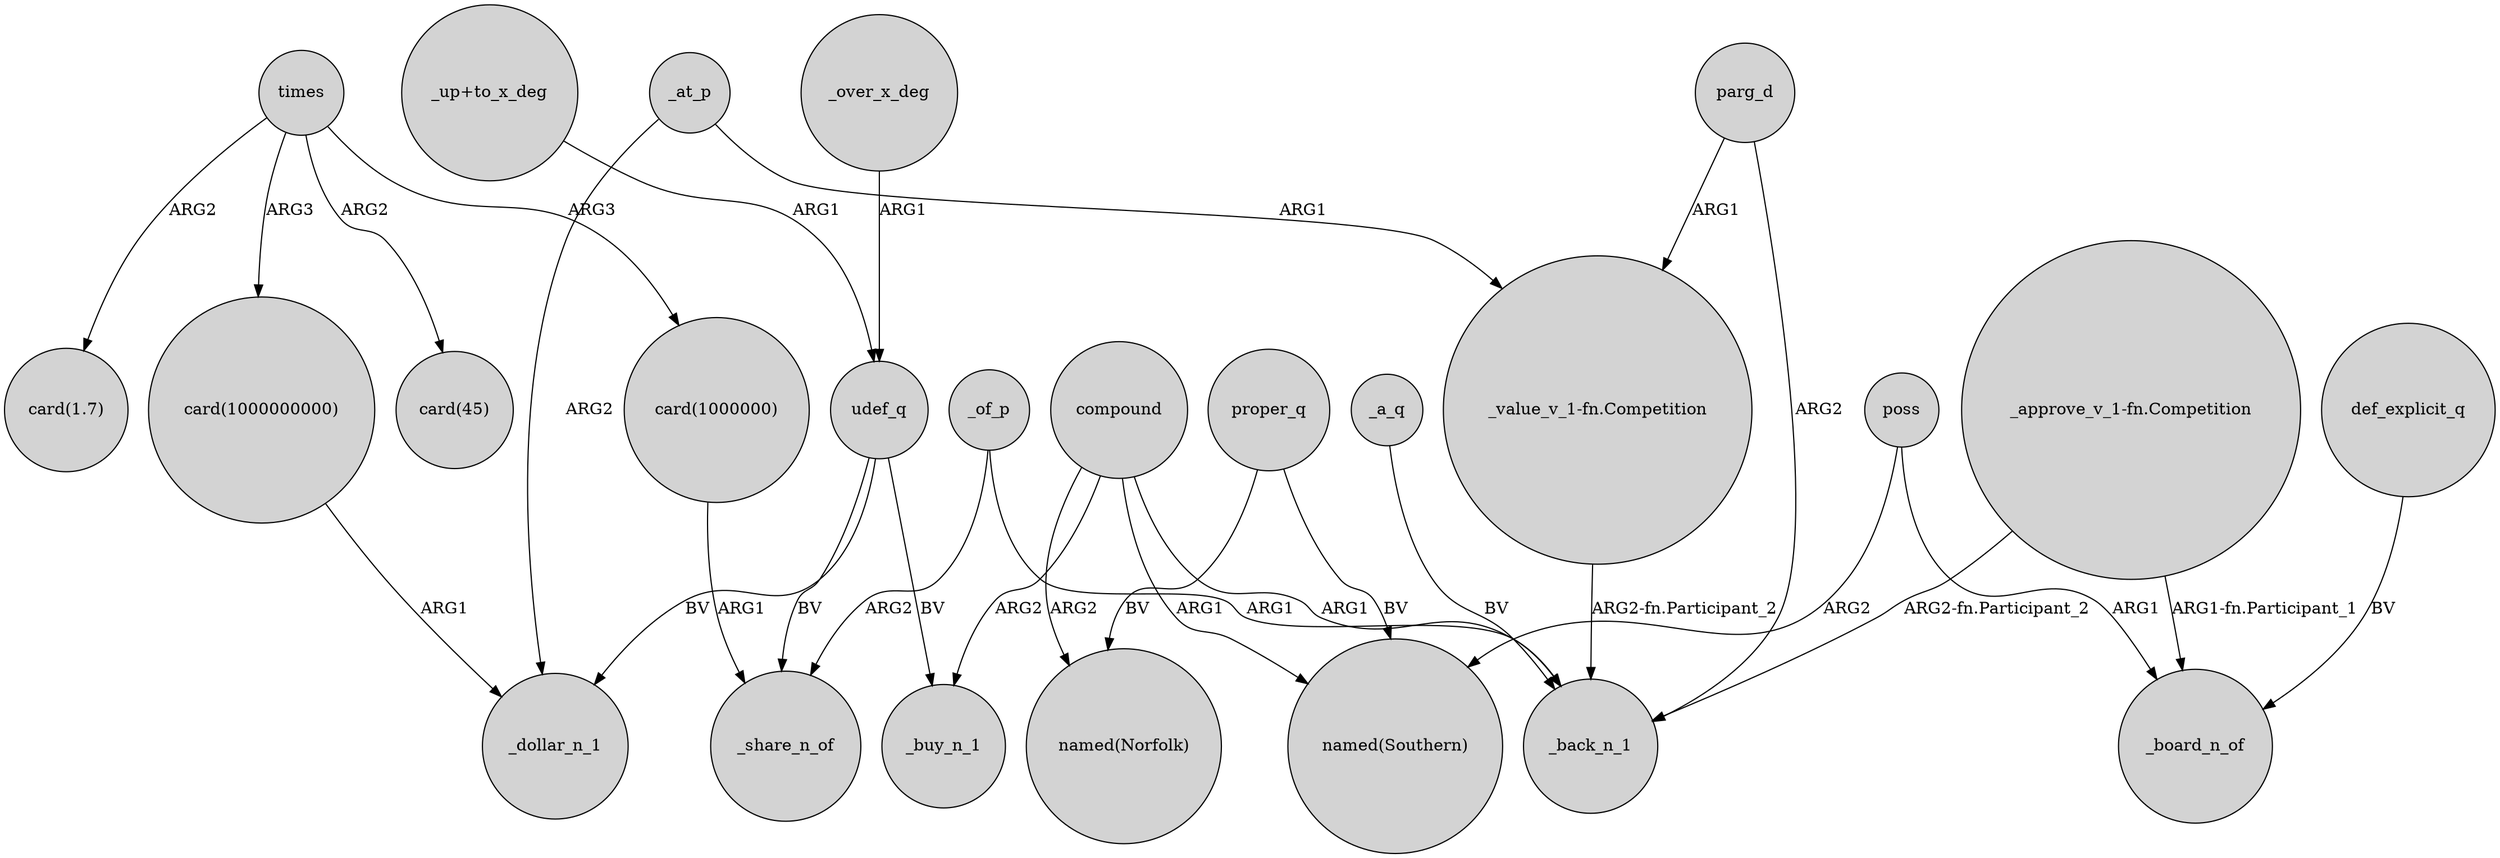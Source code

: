 digraph {
	node [shape=circle style=filled]
	"card(1000000000)" -> _dollar_n_1 [label=ARG1]
	_of_p -> _back_n_1 [label=ARG1]
	def_explicit_q -> _board_n_of [label=BV]
	"_value_v_1-fn.Competition" -> _back_n_1 [label="ARG2-fn.Participant_2"]
	proper_q -> "named(Norfolk)" [label=BV]
	compound -> _buy_n_1 [label=ARG2]
	"_approve_v_1-fn.Competition" -> _back_n_1 [label="ARG2-fn.Participant_2"]
	_at_p -> "_value_v_1-fn.Competition" [label=ARG1]
	times -> "card(1000000)" [label=ARG3]
	times -> "card(1.7)" [label=ARG2]
	udef_q -> _buy_n_1 [label=BV]
	_a_q -> _back_n_1 [label=BV]
	poss -> "named(Southern)" [label=ARG2]
	times -> "card(1000000000)" [label=ARG3]
	"_approve_v_1-fn.Competition" -> _board_n_of [label="ARG1-fn.Participant_1"]
	parg_d -> "_value_v_1-fn.Competition" [label=ARG1]
	_at_p -> _dollar_n_1 [label=ARG2]
	poss -> _board_n_of [label=ARG1]
	parg_d -> _back_n_1 [label=ARG2]
	udef_q -> _share_n_of [label=BV]
	udef_q -> _dollar_n_1 [label=BV]
	compound -> "named(Southern)" [label=ARG1]
	"card(1000000)" -> _share_n_of [label=ARG1]
	"_up+to_x_deg" -> udef_q [label=ARG1]
	compound -> _back_n_1 [label=ARG1]
	compound -> "named(Norfolk)" [label=ARG2]
	times -> "card(45)" [label=ARG2]
	_over_x_deg -> udef_q [label=ARG1]
	proper_q -> "named(Southern)" [label=BV]
	_of_p -> _share_n_of [label=ARG2]
}
